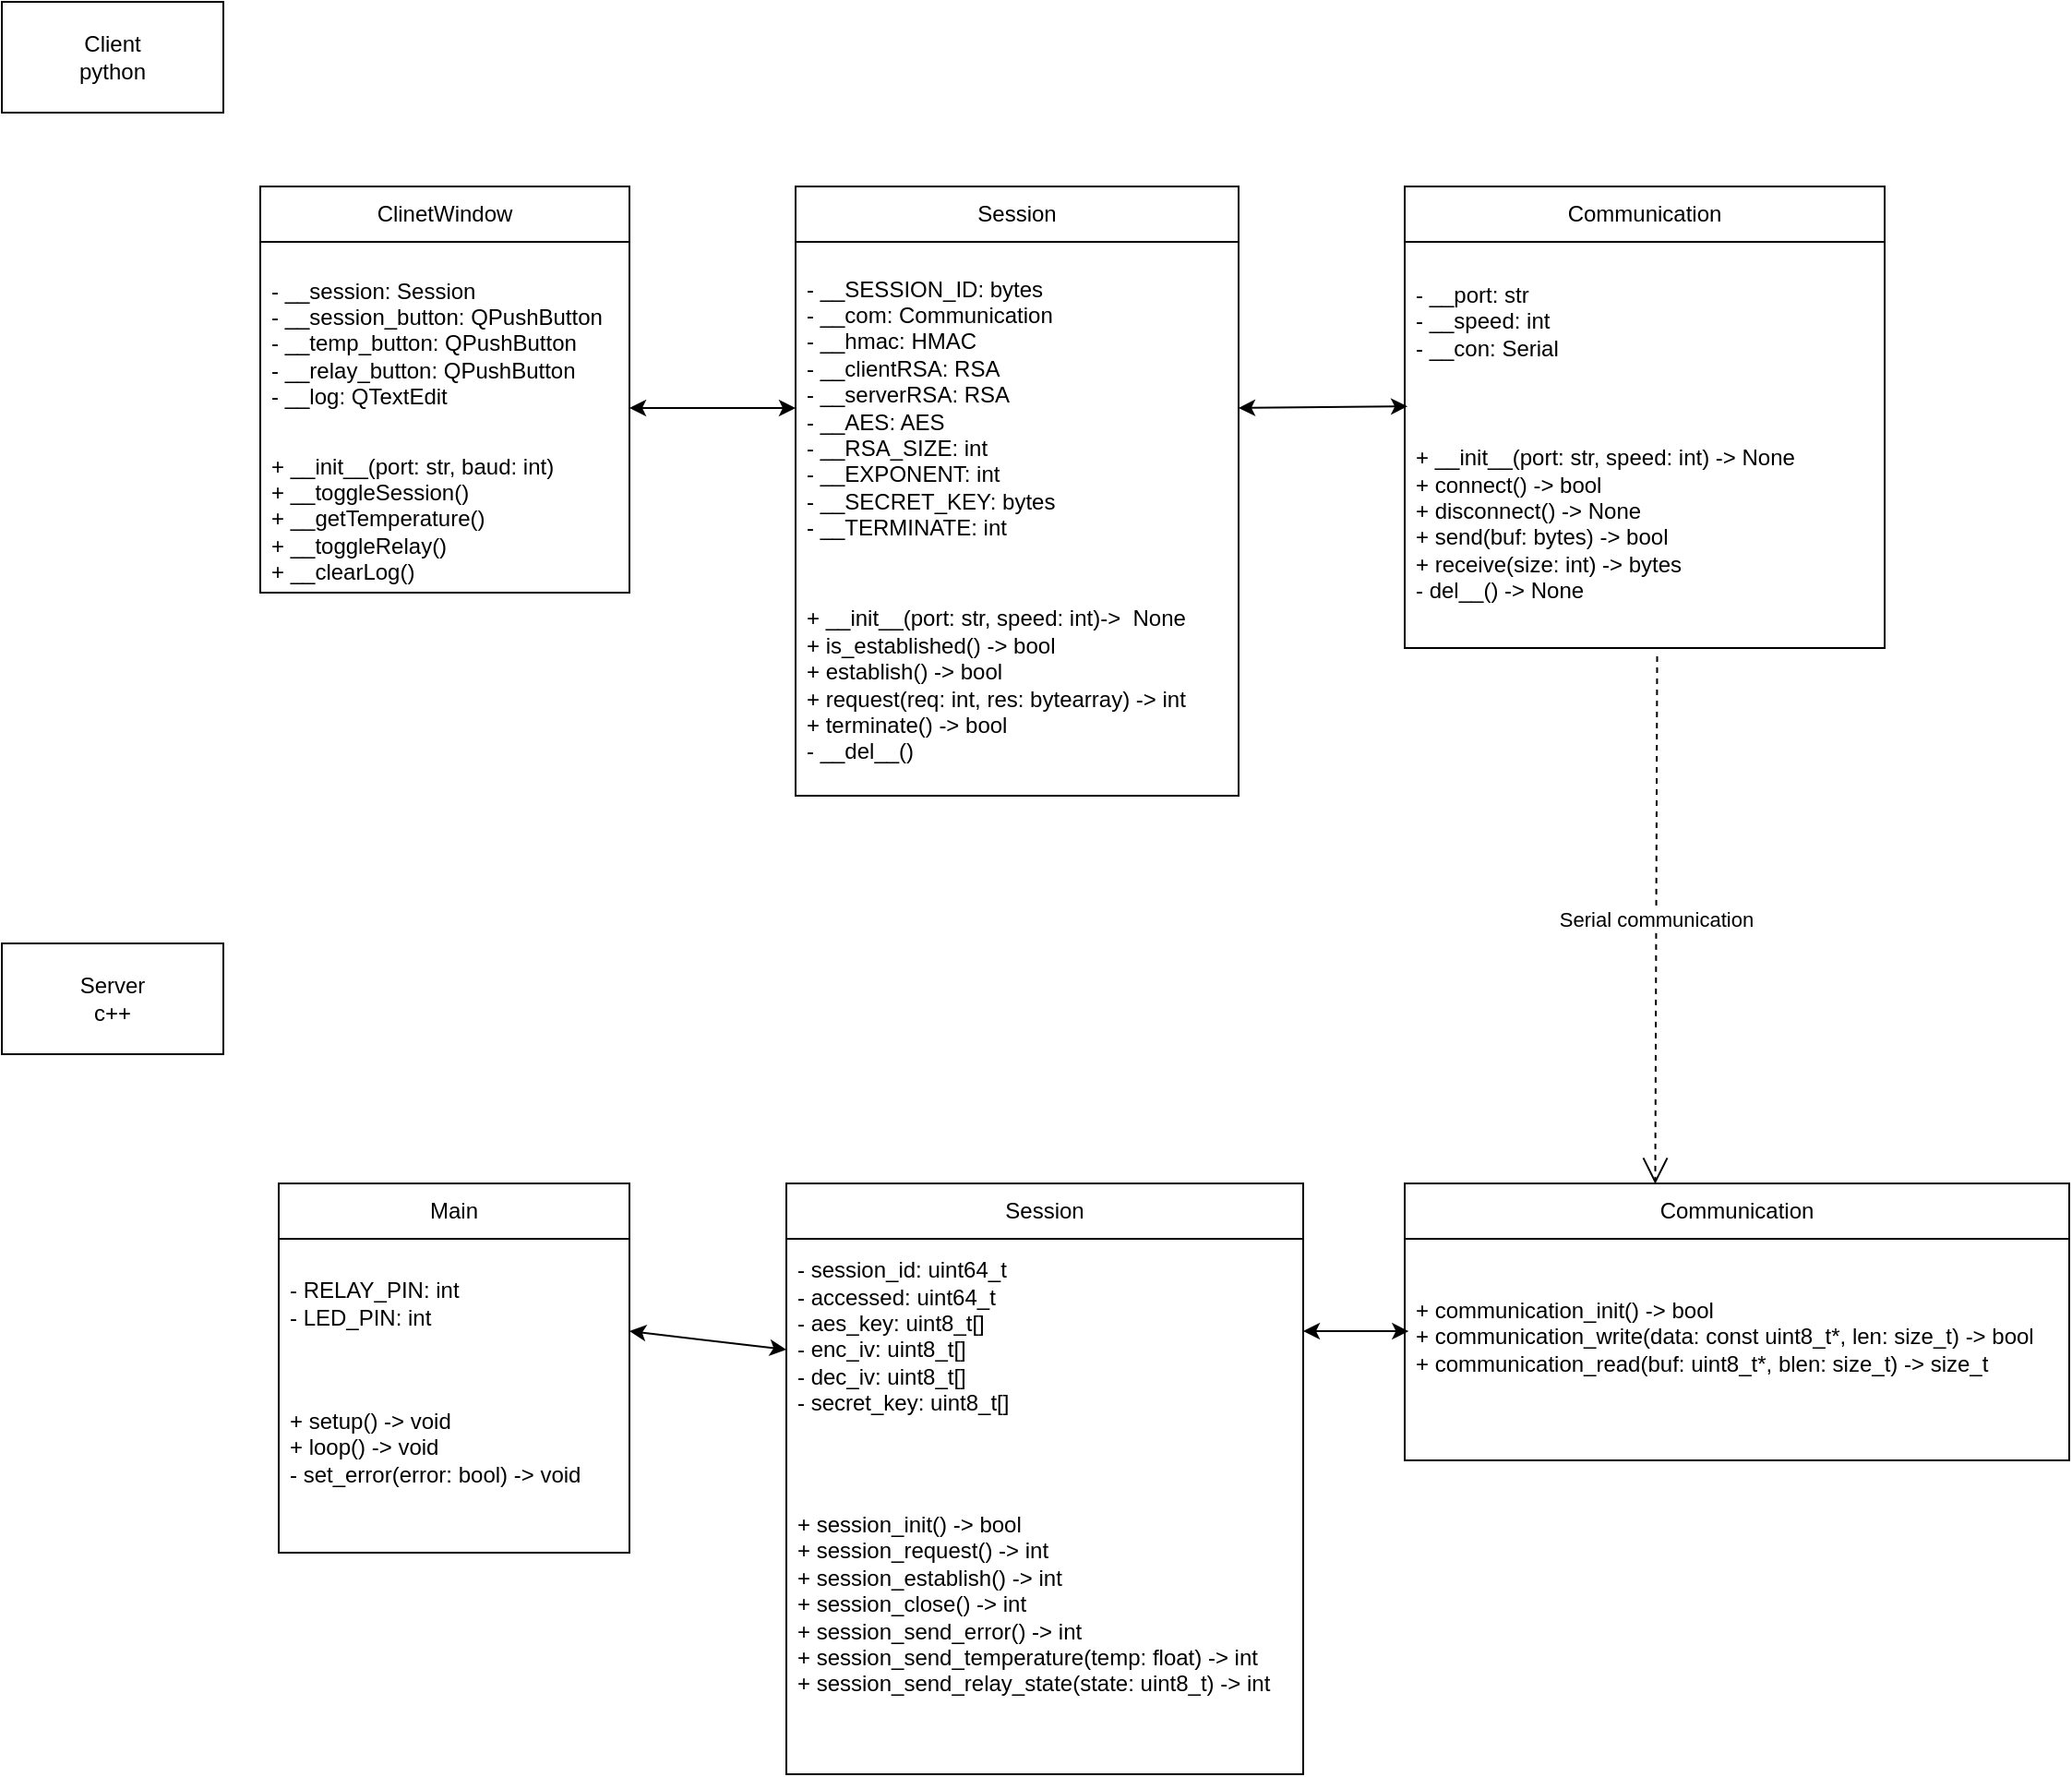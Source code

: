 <mxfile>
    <diagram id="CVBdQuv4lTY4pDEF5aGq" name="Page-1">
        <mxGraphModel dx="986" dy="1498" grid="1" gridSize="10" guides="1" tooltips="1" connect="1" arrows="1" fold="1" page="1" pageScale="1" pageWidth="850" pageHeight="1100" math="0" shadow="0">
            <root>
                <mxCell id="0"/>
                <mxCell id="1" parent="0"/>
                <mxCell id="6" value="Client&lt;div&gt;python&lt;/div&gt;" style="whiteSpace=wrap;html=1;" parent="1" vertex="1">
                    <mxGeometry y="-60" width="120" height="60" as="geometry"/>
                </mxCell>
                <mxCell id="23" value="ClinetWindow" style="swimlane;fontStyle=0;childLayout=stackLayout;horizontal=1;startSize=30;horizontalStack=0;resizeParent=1;resizeParentMax=0;resizeLast=0;collapsible=1;marginBottom=0;whiteSpace=wrap;html=1;" parent="1" vertex="1">
                    <mxGeometry x="140" y="40" width="200" height="220" as="geometry"/>
                </mxCell>
                <mxCell id="24" value="- __session: Session&lt;div&gt;- __session_button: QPushButton&lt;/div&gt;&lt;div&gt;- __temp_button: QPushButton&lt;/div&gt;&lt;div&gt;- __relay_button: QPushButton&lt;/div&gt;&lt;div&gt;&lt;div&gt;- __log: QTextEdit&lt;/div&gt;&lt;/div&gt;" style="text;strokeColor=none;fillColor=none;align=left;verticalAlign=middle;spacingLeft=4;spacingRight=4;overflow=hidden;points=[[0,0.5],[1,0.5]];portConstraint=eastwest;rotatable=0;whiteSpace=wrap;html=1;" parent="23" vertex="1">
                    <mxGeometry y="30" width="200" height="110" as="geometry"/>
                </mxCell>
                <mxCell id="25" value="+ __init__(port: str, baud: int)&lt;div&gt;+ __toggleSession()&lt;/div&gt;&lt;div&gt;+ __getTemperature()&lt;/div&gt;&lt;div&gt;+ __toggleRelay()&lt;/div&gt;&lt;div&gt;+ __clearLog()&lt;/div&gt;" style="text;strokeColor=none;fillColor=none;align=left;verticalAlign=middle;spacingLeft=4;spacingRight=4;overflow=hidden;points=[[0,0.5],[1,0.5]];portConstraint=eastwest;rotatable=0;whiteSpace=wrap;html=1;" parent="23" vertex="1">
                    <mxGeometry y="140" width="200" height="80" as="geometry"/>
                </mxCell>
                <mxCell id="27" value="Session" style="swimlane;fontStyle=0;childLayout=stackLayout;horizontal=1;startSize=30;horizontalStack=0;resizeParent=1;resizeParentMax=0;resizeLast=0;collapsible=1;marginBottom=0;whiteSpace=wrap;html=1;" parent="1" vertex="1">
                    <mxGeometry x="430" y="40" width="240" height="330" as="geometry"/>
                </mxCell>
                <mxCell id="28" value="&lt;span style=&quot;font-weight: normal;&quot;&gt;- __SESSION_ID: bytes&lt;br&gt;- __com: Communication&lt;br&gt;- __hmac: HMAC&lt;br&gt;- __clientRSA: RSA&lt;br&gt;- __serverRSA: RSA&lt;br&gt;- __AES: AES&lt;br&gt;- __RSA_SIZE: int&lt;br&gt;- __EXPONENT: int&lt;br&gt;- __SECRET_KEY: bytes&lt;br&gt;- __TERMINATE: int&lt;/span&gt;" style="text;strokeColor=none;fillColor=none;align=left;verticalAlign=middle;spacingLeft=4;spacingRight=4;overflow=hidden;points=[[0,0.5],[1,0.5]];portConstraint=eastwest;rotatable=0;whiteSpace=wrap;html=1;fontStyle=1" parent="27" vertex="1">
                    <mxGeometry y="30" width="240" height="180" as="geometry"/>
                </mxCell>
                <mxCell id="29" value="+ __init__(port: str, speed: int)-&amp;gt;&amp;nbsp; None&lt;div&gt;&lt;div style=&quot;&quot;&gt;+ is_established() -&amp;gt; bool&amp;nbsp;&amp;nbsp;&lt;/div&gt;&lt;div style=&quot;&quot;&gt;+ establish() -&amp;gt; bool&amp;nbsp;&lt;/div&gt;&lt;div&gt;&lt;div&gt;+ request(req: int, res: bytearray) -&amp;gt; int&amp;nbsp;&amp;nbsp;&lt;/div&gt;&lt;div&gt;+ terminate() -&amp;gt; bool&amp;nbsp;&amp;nbsp;&lt;/div&gt;&lt;div&gt;- __del__()&amp;nbsp;&amp;nbsp;&lt;/div&gt;&lt;/div&gt;&lt;/div&gt;" style="text;strokeColor=none;fillColor=none;align=left;verticalAlign=middle;spacingLeft=4;spacingRight=4;overflow=hidden;points=[[0,0.5],[1,0.5]];portConstraint=eastwest;rotatable=0;whiteSpace=wrap;html=1;" parent="27" vertex="1">
                    <mxGeometry y="210" width="240" height="120" as="geometry"/>
                </mxCell>
                <mxCell id="31" value="Communication" style="swimlane;fontStyle=0;childLayout=stackLayout;horizontal=1;startSize=30;horizontalStack=0;resizeParent=1;resizeParentMax=0;resizeLast=0;collapsible=1;marginBottom=0;whiteSpace=wrap;html=1;" parent="1" vertex="1">
                    <mxGeometry x="760" y="40" width="260" height="250" as="geometry"/>
                </mxCell>
                <mxCell id="32" value="&lt;div&gt;&lt;font color=&quot;#000000&quot;&gt;- __port: str&amp;nbsp;&amp;nbsp;&lt;/font&gt;&lt;/div&gt;&lt;div&gt;&lt;font color=&quot;#000000&quot;&gt;- __speed: int&amp;nbsp;&amp;nbsp;&lt;/font&gt;&lt;/div&gt;&lt;div&gt;&lt;font color=&quot;#000000&quot;&gt;- __con: Serial&lt;/font&gt;&lt;/div&gt;&lt;div&gt;&lt;br&gt;&lt;/div&gt;" style="text;strokeColor=none;fillColor=none;align=left;verticalAlign=middle;spacingLeft=4;spacingRight=4;overflow=hidden;points=[[0,0.5],[1,0.5]];portConstraint=eastwest;rotatable=0;whiteSpace=wrap;html=1;" parent="31" vertex="1">
                    <mxGeometry y="30" width="260" height="100" as="geometry"/>
                </mxCell>
                <mxCell id="33" value="&lt;div&gt;&lt;font color=&quot;#000000&quot;&gt;+ __init__(port: str, speed: int) -&amp;gt; None&amp;nbsp;&amp;nbsp;&lt;/font&gt;&lt;/div&gt;&lt;div&gt;&lt;font color=&quot;#000000&quot;&gt;+ connect() -&amp;gt; bool&amp;nbsp;&amp;nbsp;&lt;/font&gt;&lt;/div&gt;&lt;div&gt;&lt;font color=&quot;#000000&quot;&gt;+ disconnect() -&amp;gt; None&amp;nbsp;&amp;nbsp;&lt;/font&gt;&lt;/div&gt;&lt;div&gt;&lt;font color=&quot;#000000&quot;&gt;+ send(buf: bytes) -&amp;gt; bool&amp;nbsp;&amp;nbsp;&lt;/font&gt;&lt;/div&gt;&lt;div&gt;&lt;font color=&quot;#000000&quot;&gt;+ receive(size: int) -&amp;gt; bytes&amp;nbsp;&amp;nbsp;&lt;/font&gt;&lt;/div&gt;&lt;div&gt;&lt;font color=&quot;#000000&quot;&gt;- del__() -&amp;gt; None&amp;nbsp;&amp;nbsp;&lt;/font&gt;&lt;/div&gt;&lt;div&gt;&lt;br&gt;&lt;/div&gt;" style="text;strokeColor=none;fillColor=none;align=left;verticalAlign=middle;spacingLeft=4;spacingRight=4;overflow=hidden;points=[[0,0.5],[1,0.5]];portConstraint=eastwest;rotatable=0;whiteSpace=wrap;html=1;" parent="31" vertex="1">
                    <mxGeometry y="130" width="260" height="120" as="geometry"/>
                </mxCell>
                <mxCell id="35" value="Server&lt;div&gt;c++&lt;/div&gt;" style="whiteSpace=wrap;html=1;" parent="1" vertex="1">
                    <mxGeometry y="450" width="120" height="60" as="geometry"/>
                </mxCell>
                <mxCell id="36" value="Main" style="swimlane;fontStyle=0;childLayout=stackLayout;horizontal=1;startSize=30;horizontalStack=0;resizeParent=1;resizeParentMax=0;resizeLast=0;collapsible=1;marginBottom=0;whiteSpace=wrap;html=1;" parent="1" vertex="1">
                    <mxGeometry x="150" y="580" width="190" height="200" as="geometry"/>
                </mxCell>
                <mxCell id="37" value="&lt;div&gt;&lt;font color=&quot;#000000&quot;&gt;- RELAY_PIN: int&amp;nbsp;&amp;nbsp;&lt;/font&gt;&lt;/div&gt;&lt;div&gt;&lt;font color=&quot;#000000&quot;&gt;- LED_PIN: int&amp;nbsp;&lt;/font&gt;&lt;/div&gt;" style="text;strokeColor=none;fillColor=none;align=left;verticalAlign=middle;spacingLeft=4;spacingRight=4;overflow=hidden;points=[[0,0.5],[1,0.5]];portConstraint=eastwest;rotatable=0;whiteSpace=wrap;html=1;" parent="36" vertex="1">
                    <mxGeometry y="30" width="190" height="70" as="geometry"/>
                </mxCell>
                <mxCell id="38" value="&lt;div&gt;&lt;font color=&quot;#000000&quot;&gt;+ setup() -&amp;gt; void&amp;nbsp;&amp;nbsp;&lt;/font&gt;&lt;/div&gt;&lt;div&gt;&lt;font color=&quot;#000000&quot;&gt;+ loop() -&amp;gt; void&amp;nbsp;&amp;nbsp;&lt;/font&gt;&lt;/div&gt;&lt;div&gt;&lt;font color=&quot;#000000&quot;&gt;- set_error(error: bool) -&amp;gt; void&amp;nbsp;&amp;nbsp;&lt;/font&gt;&lt;/div&gt;&lt;div&gt;&lt;br&gt;&lt;/div&gt;" style="text;strokeColor=none;fillColor=none;align=left;verticalAlign=middle;spacingLeft=4;spacingRight=4;overflow=hidden;points=[[0,0.5],[1,0.5]];portConstraint=eastwest;rotatable=0;whiteSpace=wrap;html=1;" parent="36" vertex="1">
                    <mxGeometry y="100" width="190" height="100" as="geometry"/>
                </mxCell>
                <mxCell id="40" value="Session" style="swimlane;fontStyle=0;childLayout=stackLayout;horizontal=1;startSize=30;horizontalStack=0;resizeParent=1;resizeParentMax=0;resizeLast=0;collapsible=1;marginBottom=0;whiteSpace=wrap;html=1;" parent="1" vertex="1">
                    <mxGeometry x="425" y="580" width="280" height="320" as="geometry"/>
                </mxCell>
                <mxCell id="41" value="&lt;div&gt;&lt;font color=&quot;#000000&quot;&gt;- session_id: uint64_t&amp;nbsp;&amp;nbsp;&lt;/font&gt;&lt;/div&gt;&lt;div&gt;&lt;font color=&quot;#000000&quot;&gt;- accessed: uint64_t&amp;nbsp;&amp;nbsp;&lt;/font&gt;&lt;/div&gt;&lt;div&gt;&lt;font color=&quot;#000000&quot;&gt;- aes_key: uint8_t[]&amp;nbsp;&amp;nbsp;&lt;/font&gt;&lt;/div&gt;&lt;div&gt;&lt;font color=&quot;#000000&quot;&gt;- enc_iv: uint8_t[]&amp;nbsp;&amp;nbsp;&lt;/font&gt;&lt;/div&gt;&lt;div&gt;&lt;font color=&quot;#000000&quot;&gt;- dec_iv: uint8_t[]&amp;nbsp;&amp;nbsp;&lt;/font&gt;&lt;/div&gt;&lt;div&gt;&lt;font&gt;- secret_key: uint8_t[]&amp;nbsp;&lt;/font&gt;&lt;/div&gt;&lt;div&gt;&lt;font color=&quot;#000000&quot;&gt;&lt;br&gt;&lt;/font&gt;&lt;/div&gt;" style="text;strokeColor=none;fillColor=none;align=left;verticalAlign=middle;spacingLeft=4;spacingRight=4;overflow=hidden;points=[[0,0.5],[1,0.5]];portConstraint=eastwest;rotatable=0;whiteSpace=wrap;html=1;" parent="40" vertex="1">
                    <mxGeometry y="30" width="280" height="120" as="geometry"/>
                </mxCell>
                <mxCell id="42" value="&lt;div&gt;&lt;font color=&quot;#000000&quot;&gt;+ session_init() -&amp;gt; bool&amp;nbsp;&amp;nbsp;&lt;/font&gt;&lt;/div&gt;&lt;div&gt;&lt;font color=&quot;#000000&quot;&gt;+ session_request() -&amp;gt; int&amp;nbsp;&amp;nbsp;&lt;/font&gt;&lt;/div&gt;&lt;div&gt;&lt;font color=&quot;#000000&quot;&gt;+ session_establish() -&amp;gt; int&amp;nbsp;&amp;nbsp;&lt;/font&gt;&lt;/div&gt;&lt;div&gt;&lt;font color=&quot;#000000&quot;&gt;+ session_close() -&amp;gt; int&amp;nbsp;&amp;nbsp;&lt;/font&gt;&lt;/div&gt;&lt;div&gt;&lt;font color=&quot;#000000&quot;&gt;+ session_send_error() -&amp;gt; int&amp;nbsp;&amp;nbsp;&lt;/font&gt;&lt;/div&gt;&lt;div&gt;&lt;font color=&quot;#000000&quot;&gt;+ session_send_temperature(temp: float) -&amp;gt; int&amp;nbsp;&amp;nbsp;&lt;/font&gt;&lt;/div&gt;&lt;div&gt;&lt;font color=&quot;#000000&quot;&gt;+ session_send_relay_state(state: uint8_t) -&amp;gt; int&amp;nbsp;&amp;nbsp;&lt;/font&gt;&lt;/div&gt;&lt;div&gt;&lt;br&gt;&lt;/div&gt;" style="text;strokeColor=none;fillColor=none;align=left;verticalAlign=middle;spacingLeft=4;spacingRight=4;overflow=hidden;points=[[0,0.5],[1,0.5]];portConstraint=eastwest;rotatable=0;whiteSpace=wrap;html=1;" parent="40" vertex="1">
                    <mxGeometry y="150" width="280" height="170" as="geometry"/>
                </mxCell>
                <mxCell id="44" value="Communication" style="swimlane;fontStyle=0;childLayout=stackLayout;horizontal=1;startSize=30;horizontalStack=0;resizeParent=1;resizeParentMax=0;resizeLast=0;collapsible=1;marginBottom=0;whiteSpace=wrap;html=1;" parent="1" vertex="1">
                    <mxGeometry x="760" y="580" width="360" height="150" as="geometry"/>
                </mxCell>
                <mxCell id="45" value="&lt;div&gt;&lt;font color=&quot;#000000&quot;&gt;+ communication_init() -&amp;gt; bool&amp;nbsp;&amp;nbsp;&lt;/font&gt;&lt;/div&gt;&lt;div&gt;&lt;font color=&quot;#000000&quot;&gt;+ communication_write(data: const uint8_t*, len: size_t) -&amp;gt; bool&amp;nbsp;&amp;nbsp;&lt;/font&gt;&lt;/div&gt;&lt;div&gt;&lt;font color=&quot;#000000&quot;&gt;+ communication_read(buf: uint8_t*, blen: size_t) -&amp;gt; size_t&amp;nbsp;&amp;nbsp;&lt;/font&gt;&lt;/div&gt;&lt;div&gt;&lt;br&gt;&lt;/div&gt;" style="text;strokeColor=none;fillColor=none;align=left;verticalAlign=middle;spacingLeft=4;spacingRight=4;overflow=hidden;points=[[0,0.5],[1,0.5]];portConstraint=eastwest;rotatable=0;whiteSpace=wrap;html=1;" parent="44" vertex="1">
                    <mxGeometry y="30" width="360" height="120" as="geometry"/>
                </mxCell>
                <mxCell id="48" value="" style="endArrow=classic;startArrow=classic;html=1;entryX=0.006;entryY=0.417;entryDx=0;entryDy=0;entryPerimeter=0;" parent="1" target="45" edge="1">
                    <mxGeometry width="50" height="50" relative="1" as="geometry">
                        <mxPoint x="705" y="660" as="sourcePoint"/>
                        <mxPoint x="755" y="610" as="targetPoint"/>
                    </mxGeometry>
                </mxCell>
                <mxCell id="49" value="" style="endArrow=classic;startArrow=classic;html=1;entryX=0;entryY=0.5;entryDx=0;entryDy=0;" parent="1" target="41" edge="1">
                    <mxGeometry width="50" height="50" relative="1" as="geometry">
                        <mxPoint x="340" y="660" as="sourcePoint"/>
                        <mxPoint x="390" y="610" as="targetPoint"/>
                    </mxGeometry>
                </mxCell>
                <mxCell id="50" value="" style="endArrow=classic;startArrow=classic;html=1;entryX=0.006;entryY=0.891;entryDx=0;entryDy=0;entryPerimeter=0;" parent="1" target="32" edge="1">
                    <mxGeometry width="50" height="50" relative="1" as="geometry">
                        <mxPoint x="670" y="160" as="sourcePoint"/>
                        <mxPoint x="720" y="110" as="targetPoint"/>
                    </mxGeometry>
                </mxCell>
                <mxCell id="52" value="" style="endArrow=classic;startArrow=classic;html=1;entryX=0;entryY=0.5;entryDx=0;entryDy=0;" parent="1" target="28" edge="1">
                    <mxGeometry width="50" height="50" relative="1" as="geometry">
                        <mxPoint x="340" y="160" as="sourcePoint"/>
                        <mxPoint x="390" y="110" as="targetPoint"/>
                    </mxGeometry>
                </mxCell>
                <mxCell id="59" value="Serial communication" style="endArrow=open;endSize=12;dashed=1;html=1;entryX=0.377;entryY=0.002;entryDx=0;entryDy=0;entryPerimeter=0;exitX=0.526;exitY=1.037;exitDx=0;exitDy=0;exitPerimeter=0;" parent="1" source="33" target="44" edge="1">
                    <mxGeometry width="160" relative="1" as="geometry">
                        <mxPoint x="610" y="450" as="sourcePoint"/>
                        <mxPoint x="770" y="450" as="targetPoint"/>
                    </mxGeometry>
                </mxCell>
            </root>
        </mxGraphModel>
    </diagram>
</mxfile>